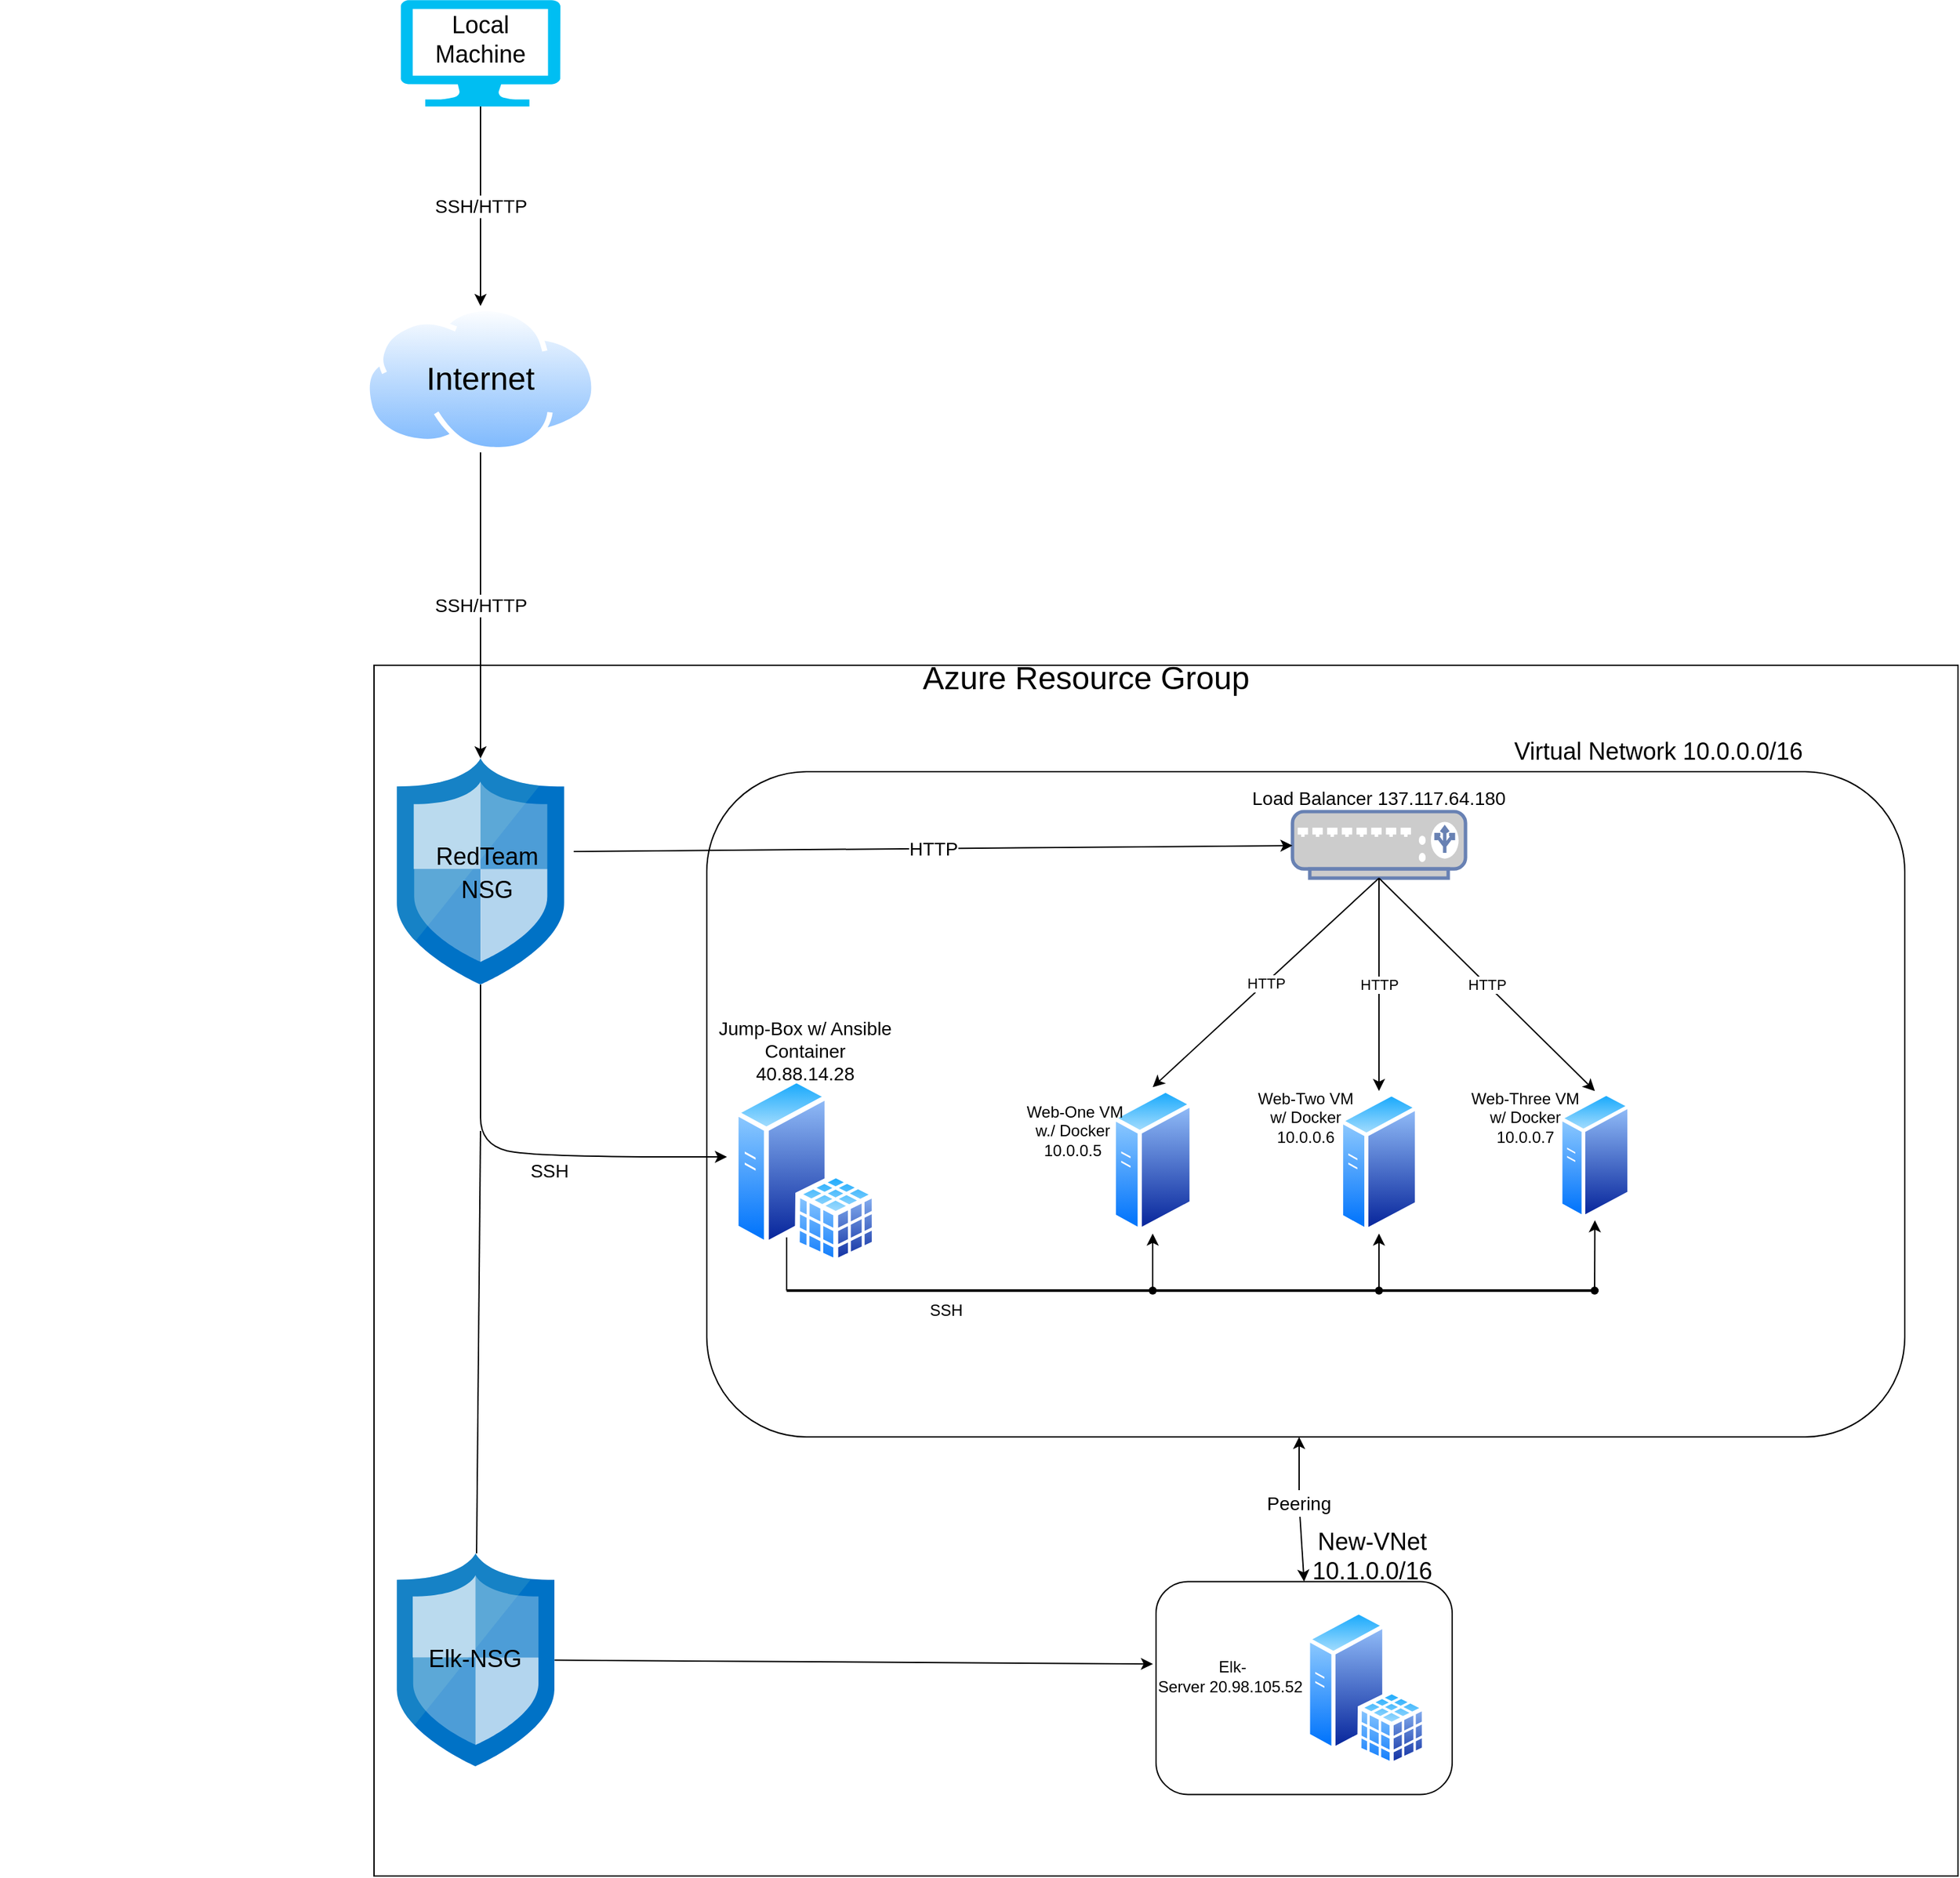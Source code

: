 <mxfile version="14.7.3" type="device"><diagram id="ICgj_0Tunt6Am4BZn4vQ" name="Page-1"><mxGraphModel dx="1931" dy="1637" grid="1" gridSize="10" guides="1" tooltips="1" connect="1" arrows="1" fold="1" page="1" pageScale="1" pageWidth="850" pageHeight="1100" math="0" shadow="0"><root><mxCell id="0"/><mxCell id="1" parent="0"/><mxCell id="efDCuiJWglTYGy0F9S-C-47" value="" style="endArrow=none;html=1;" parent="1" edge="1"><mxGeometry width="50" height="50" relative="1" as="geometry"><mxPoint x="30" y="580" as="sourcePoint"/><mxPoint x="30" y="580" as="targetPoint"/></mxGeometry></mxCell><mxCell id="efDCuiJWglTYGy0F9S-C-48" value="" style="endArrow=none;html=1;" parent="1" edge="1"><mxGeometry width="50" height="50" relative="1" as="geometry"><mxPoint x="30.04" y="580" as="sourcePoint"/><mxPoint x="30" y="579.998" as="targetPoint"/></mxGeometry></mxCell><mxCell id="tnB4gpvKtgCSYokzCx-F-1" value="" style="verticalLabelPosition=bottom;html=1;verticalAlign=top;align=center;strokeColor=none;fillColor=#00BEF2;shape=mxgraph.azure.computer;pointerEvents=1;" vertex="1" parent="1"><mxGeometry x="330" y="120" width="120" height="80" as="geometry"/></mxCell><mxCell id="tnB4gpvKtgCSYokzCx-F-2" value="" style="endArrow=classic;html=1;exitX=0.5;exitY=1;exitDx=0;exitDy=0;exitPerimeter=0;entryX=0.5;entryY=0;entryDx=0;entryDy=0;" edge="1" parent="1" source="tnB4gpvKtgCSYokzCx-F-1" target="tnB4gpvKtgCSYokzCx-F-5"><mxGeometry relative="1" as="geometry"><mxPoint x="500" y="330" as="sourcePoint"/><mxPoint x="435" y="450" as="targetPoint"/></mxGeometry></mxCell><mxCell id="tnB4gpvKtgCSYokzCx-F-3" value="&lt;font style=&quot;font-size: 14px&quot;&gt;SSH/HTTP&lt;/font&gt;" style="edgeLabel;resizable=0;html=1;align=center;verticalAlign=middle;" connectable="0" vertex="1" parent="tnB4gpvKtgCSYokzCx-F-2"><mxGeometry relative="1" as="geometry"/></mxCell><mxCell id="tnB4gpvKtgCSYokzCx-F-5" value="" style="aspect=fixed;perimeter=ellipsePerimeter;html=1;align=center;shadow=0;dashed=0;spacingTop=3;image;image=img/lib/active_directory/internet_cloud.svg;" vertex="1" parent="1"><mxGeometry x="302.69" y="350" width="174.61" height="110" as="geometry"/></mxCell><mxCell id="tnB4gpvKtgCSYokzCx-F-6" value="&lt;font style=&quot;font-size: 24px&quot;&gt;Internet&lt;/font&gt;" style="text;html=1;strokeColor=none;fillColor=none;align=center;verticalAlign=middle;whiteSpace=wrap;rounded=0;" vertex="1" parent="1"><mxGeometry x="350" y="380" width="80" height="50" as="geometry"/></mxCell><mxCell id="tnB4gpvKtgCSYokzCx-F-8" value="&lt;font style=&quot;font-size: 18px&quot;&gt;Local Machine&lt;/font&gt;" style="text;html=1;strokeColor=none;fillColor=none;align=center;verticalAlign=middle;whiteSpace=wrap;rounded=0;" vertex="1" parent="1"><mxGeometry x="340" y="120" width="100" height="60" as="geometry"/></mxCell><mxCell id="tnB4gpvKtgCSYokzCx-F-9" value="" style="rounded=0;whiteSpace=wrap;html=1;" vertex="1" parent="1"><mxGeometry x="310" y="620" width="1190" height="910" as="geometry"/></mxCell><mxCell id="tnB4gpvKtgCSYokzCx-F-10" value="" style="aspect=fixed;html=1;points=[];align=center;image;fontSize=12;image=img/lib/mscae/Network_Security_Groups_Classic.svg;" vertex="1" parent="1"><mxGeometry x="327.1" y="690" width="125.8" height="170" as="geometry"/></mxCell><mxCell id="tnB4gpvKtgCSYokzCx-F-11" value="&lt;font style=&quot;font-size: 18px&quot;&gt;RedTeam&lt;br&gt;NSG&lt;/font&gt;" style="text;html=1;strokeColor=none;fillColor=none;align=center;verticalAlign=middle;whiteSpace=wrap;rounded=0;fontSize=20;" vertex="1" parent="1"><mxGeometry x="340" y="720" width="110" height="110" as="geometry"/></mxCell><mxCell id="tnB4gpvKtgCSYokzCx-F-12" value="" style="endArrow=classic;html=1;exitX=0.5;exitY=1;exitDx=0;exitDy=0;" edge="1" parent="1" source="tnB4gpvKtgCSYokzCx-F-5" target="tnB4gpvKtgCSYokzCx-F-10"><mxGeometry relative="1" as="geometry"><mxPoint x="400" y="470" as="sourcePoint"/><mxPoint x="500" y="470" as="targetPoint"/></mxGeometry></mxCell><mxCell id="tnB4gpvKtgCSYokzCx-F-13" value="&lt;font style=&quot;font-size: 14px&quot;&gt;SSH/HTTP&lt;/font&gt;" style="edgeLabel;resizable=0;html=1;align=center;verticalAlign=middle;" connectable="0" vertex="1" parent="tnB4gpvKtgCSYokzCx-F-12"><mxGeometry relative="1" as="geometry"/></mxCell><mxCell id="tnB4gpvKtgCSYokzCx-F-14" value="&lt;font style=&quot;font-size: 24px&quot;&gt;Azure Resource Group&lt;/font&gt;" style="text;html=1;strokeColor=none;fillColor=none;align=center;verticalAlign=middle;whiteSpace=wrap;rounded=0;" vertex="1" parent="1"><mxGeometry x="700" y="620" width="290" height="20" as="geometry"/></mxCell><mxCell id="tnB4gpvKtgCSYokzCx-F-15" value="" style="rounded=1;whiteSpace=wrap;html=1;" vertex="1" parent="1"><mxGeometry x="560" y="700" width="900" height="500" as="geometry"/></mxCell><mxCell id="tnB4gpvKtgCSYokzCx-F-17" value="" style="curved=1;endArrow=classic;html=1;entryX=-0.045;entryY=0.425;entryDx=0;entryDy=0;entryPerimeter=0;" edge="1" parent="1" source="tnB4gpvKtgCSYokzCx-F-10" target="tnB4gpvKtgCSYokzCx-F-19"><mxGeometry width="50" height="50" relative="1" as="geometry"><mxPoint x="390" y="1010" as="sourcePoint"/><mxPoint x="550" y="990" as="targetPoint"/><Array as="points"><mxPoint x="390" y="940"/><mxPoint x="390" y="980"/><mxPoint x="430" y="990"/></Array></mxGeometry></mxCell><mxCell id="tnB4gpvKtgCSYokzCx-F-18" value="&lt;font style=&quot;font-size: 14px&quot;&gt;SSH&lt;/font&gt;" style="text;html=1;strokeColor=none;fillColor=none;align=center;verticalAlign=middle;whiteSpace=wrap;rounded=0;" vertex="1" parent="1"><mxGeometry x="407.3" y="990" width="70" height="20" as="geometry"/></mxCell><mxCell id="tnB4gpvKtgCSYokzCx-F-19" value="" style="aspect=fixed;perimeter=ellipsePerimeter;html=1;align=center;shadow=0;dashed=0;spacingTop=3;image;image=img/lib/active_directory/sql_server.svg;" vertex="1" parent="1"><mxGeometry x="580" y="930" width="107.8" height="140" as="geometry"/></mxCell><mxCell id="tnB4gpvKtgCSYokzCx-F-20" value="&lt;font style=&quot;font-size: 14px&quot;&gt;Jump-Box w/ Ansible Container&lt;br&gt;40.88.14.28&lt;br&gt;&lt;/font&gt;" style="text;html=1;strokeColor=none;fillColor=none;align=center;verticalAlign=middle;whiteSpace=wrap;rounded=0;" vertex="1" parent="1"><mxGeometry x="553.9" y="890" width="160" height="40" as="geometry"/></mxCell><mxCell id="tnB4gpvKtgCSYokzCx-F-21" value="" style="fontColor=#0066CC;verticalAlign=top;verticalLabelPosition=bottom;labelPosition=center;align=center;html=1;outlineConnect=0;fillColor=#CCCCCC;strokeColor=#6881B3;gradientColor=none;gradientDirection=north;strokeWidth=2;shape=mxgraph.networks.load_balancer;" vertex="1" parent="1"><mxGeometry x="1000" y="730" width="130" height="50" as="geometry"/></mxCell><mxCell id="tnB4gpvKtgCSYokzCx-F-22" value="" style="endArrow=classic;html=1;" edge="1" parent="1" target="tnB4gpvKtgCSYokzCx-F-21"><mxGeometry relative="1" as="geometry"><mxPoint x="460" y="760" as="sourcePoint"/><mxPoint x="560" y="760" as="targetPoint"/></mxGeometry></mxCell><mxCell id="tnB4gpvKtgCSYokzCx-F-23" value="&lt;font style=&quot;font-size: 14px&quot;&gt;HTTP&lt;/font&gt;" style="edgeLabel;resizable=0;html=1;align=center;verticalAlign=middle;" connectable="0" vertex="1" parent="tnB4gpvKtgCSYokzCx-F-22"><mxGeometry relative="1" as="geometry"/></mxCell><mxCell id="tnB4gpvKtgCSYokzCx-F-24" value="&lt;font style=&quot;font-size: 14px&quot;&gt;Load Balancer 137.117.64.180&lt;/font&gt;" style="text;html=1;strokeColor=none;fillColor=none;align=center;verticalAlign=middle;whiteSpace=wrap;rounded=0;" vertex="1" parent="1"><mxGeometry x="960" y="710" width="210" height="20" as="geometry"/></mxCell><mxCell id="tnB4gpvKtgCSYokzCx-F-25" value="" style="aspect=fixed;perimeter=ellipsePerimeter;html=1;align=center;shadow=0;dashed=0;spacingTop=3;image;image=img/lib/active_directory/generic_server.svg;" vertex="1" parent="1"><mxGeometry x="864.2" y="937.14" width="61.6" height="110" as="geometry"/></mxCell><mxCell id="tnB4gpvKtgCSYokzCx-F-26" value="" style="aspect=fixed;perimeter=ellipsePerimeter;html=1;align=center;shadow=0;dashed=0;spacingTop=3;image;image=img/lib/active_directory/generic_server.svg;" vertex="1" parent="1"><mxGeometry x="1035" y="940" width="60" height="107.14" as="geometry"/></mxCell><mxCell id="tnB4gpvKtgCSYokzCx-F-27" value="" style="aspect=fixed;perimeter=ellipsePerimeter;html=1;align=center;shadow=0;dashed=0;spacingTop=3;image;image=img/lib/active_directory/generic_server.svg;" vertex="1" parent="1"><mxGeometry x="1200" y="940" width="54.4" height="97.15" as="geometry"/></mxCell><mxCell id="tnB4gpvKtgCSYokzCx-F-32" value="" style="endArrow=classic;html=1;exitX=0.5;exitY=1;exitDx=0;exitDy=0;exitPerimeter=0;entryX=0.5;entryY=0;entryDx=0;entryDy=0;" edge="1" parent="1" source="tnB4gpvKtgCSYokzCx-F-21" target="tnB4gpvKtgCSYokzCx-F-25"><mxGeometry relative="1" as="geometry"><mxPoint x="790" y="880" as="sourcePoint"/><mxPoint x="890" y="880" as="targetPoint"/></mxGeometry></mxCell><mxCell id="tnB4gpvKtgCSYokzCx-F-33" value="HTTP" style="edgeLabel;resizable=0;html=1;align=center;verticalAlign=middle;" connectable="0" vertex="1" parent="tnB4gpvKtgCSYokzCx-F-32"><mxGeometry relative="1" as="geometry"/></mxCell><mxCell id="tnB4gpvKtgCSYokzCx-F-34" value="" style="endArrow=classic;html=1;exitX=0.5;exitY=1;exitDx=0;exitDy=0;exitPerimeter=0;" edge="1" parent="1" source="tnB4gpvKtgCSYokzCx-F-21" target="tnB4gpvKtgCSYokzCx-F-26"><mxGeometry relative="1" as="geometry"><mxPoint x="930" y="790" as="sourcePoint"/><mxPoint x="1050" y="860" as="targetPoint"/></mxGeometry></mxCell><mxCell id="tnB4gpvKtgCSYokzCx-F-35" value="HTTP" style="edgeLabel;resizable=0;html=1;align=center;verticalAlign=middle;" connectable="0" vertex="1" parent="tnB4gpvKtgCSYokzCx-F-34"><mxGeometry relative="1" as="geometry"/></mxCell><mxCell id="tnB4gpvKtgCSYokzCx-F-36" value="" style="endArrow=classic;html=1;entryX=0.5;entryY=0;entryDx=0;entryDy=0;exitX=0.5;exitY=1;exitDx=0;exitDy=0;exitPerimeter=0;" edge="1" parent="1" source="tnB4gpvKtgCSYokzCx-F-21" target="tnB4gpvKtgCSYokzCx-F-27"><mxGeometry relative="1" as="geometry"><mxPoint x="910" y="900" as="sourcePoint"/><mxPoint x="1010" y="900" as="targetPoint"/></mxGeometry></mxCell><mxCell id="tnB4gpvKtgCSYokzCx-F-37" value="HTTP" style="edgeLabel;resizable=0;html=1;align=center;verticalAlign=middle;" connectable="0" vertex="1" parent="tnB4gpvKtgCSYokzCx-F-36"><mxGeometry relative="1" as="geometry"/></mxCell><mxCell id="tnB4gpvKtgCSYokzCx-F-38" value="&lt;font style=&quot;font-size: 18px&quot;&gt;Virtual Network 10.0.0.0/16&lt;/font&gt;" style="text;html=1;strokeColor=none;fillColor=none;align=center;verticalAlign=middle;whiteSpace=wrap;rounded=0;" vertex="1" parent="1"><mxGeometry x="1160" y="670" width="230" height="30" as="geometry"/></mxCell><mxCell id="tnB4gpvKtgCSYokzCx-F-39" value="&amp;nbsp;Web-One VM w./ Docker 10.0.0.5" style="text;html=1;strokeColor=none;fillColor=none;align=center;verticalAlign=middle;whiteSpace=wrap;rounded=0;" vertex="1" parent="1"><mxGeometry x="795" y="960" width="80" height="20" as="geometry"/></mxCell><mxCell id="tnB4gpvKtgCSYokzCx-F-40" value="Web-Two VM w/ Docker 10.0.0.6" style="text;html=1;strokeColor=none;fillColor=none;align=center;verticalAlign=middle;whiteSpace=wrap;rounded=0;" vertex="1" parent="1"><mxGeometry x="970" y="950" width="80" height="20" as="geometry"/></mxCell><mxCell id="tnB4gpvKtgCSYokzCx-F-41" value="Web-Three VM w/ Docker 10.0.0.7" style="text;html=1;strokeColor=none;fillColor=none;align=center;verticalAlign=middle;whiteSpace=wrap;rounded=0;" vertex="1" parent="1"><mxGeometry x="1130" y="950" width="90" height="20" as="geometry"/></mxCell><mxCell id="tnB4gpvKtgCSYokzCx-F-48" value="" style="shape=waypoint;sketch=0;size=6;pointerEvents=1;points=[];fillColor=none;resizable=0;rotatable=0;perimeter=centerPerimeter;snapToPoint=1;" vertex="1" parent="1"><mxGeometry x="1207" y="1070" width="40" height="40" as="geometry"/></mxCell><mxCell id="tnB4gpvKtgCSYokzCx-F-49" value="" style="endArrow=classic;html=1;entryX=0.5;entryY=1;entryDx=0;entryDy=0;" edge="1" parent="1" target="tnB4gpvKtgCSYokzCx-F-27"><mxGeometry width="50" height="50" relative="1" as="geometry"><mxPoint x="1227" y="1090" as="sourcePoint"/><mxPoint x="1270" y="1040" as="targetPoint"/></mxGeometry></mxCell><mxCell id="tnB4gpvKtgCSYokzCx-F-50" value="" style="shape=waypoint;sketch=0;size=6;pointerEvents=1;points=[];fillColor=none;resizable=0;rotatable=0;perimeter=centerPerimeter;snapToPoint=1;" vertex="1" parent="1"><mxGeometry x="875" y="1070" width="40" height="40" as="geometry"/></mxCell><mxCell id="tnB4gpvKtgCSYokzCx-F-51" value="" style="shape=waypoint;sketch=0;size=6;pointerEvents=1;points=[];fillColor=none;resizable=0;rotatable=0;perimeter=centerPerimeter;snapToPoint=1;" vertex="1" parent="1"><mxGeometry x="1045" y="1070" width="40" height="40" as="geometry"/></mxCell><mxCell id="tnB4gpvKtgCSYokzCx-F-52" value="" style="endArrow=classic;html=1;entryX=0.5;entryY=1;entryDx=0;entryDy=0;exitX=0.42;exitY=0.605;exitDx=0;exitDy=0;exitPerimeter=0;" edge="1" parent="1" source="tnB4gpvKtgCSYokzCx-F-50" target="tnB4gpvKtgCSYokzCx-F-25"><mxGeometry width="50" height="50" relative="1" as="geometry"><mxPoint x="870" y="1090" as="sourcePoint"/><mxPoint x="920" y="1040" as="targetPoint"/></mxGeometry></mxCell><mxCell id="tnB4gpvKtgCSYokzCx-F-53" value="" style="endArrow=classic;html=1;entryX=0.5;entryY=1;entryDx=0;entryDy=0;" edge="1" parent="1" target="tnB4gpvKtgCSYokzCx-F-26"><mxGeometry width="50" height="50" relative="1" as="geometry"><mxPoint x="1065" y="1090" as="sourcePoint"/><mxPoint x="1100" y="1050" as="targetPoint"/></mxGeometry></mxCell><mxCell id="tnB4gpvKtgCSYokzCx-F-55" value="" style="line;strokeWidth=2;html=1;" vertex="1" parent="1"><mxGeometry x="620" y="1085" width="610" height="10" as="geometry"/></mxCell><mxCell id="tnB4gpvKtgCSYokzCx-F-56" value="" style="endArrow=none;html=1;" edge="1" parent="1"><mxGeometry width="50" height="50" relative="1" as="geometry"><mxPoint x="620" y="1090" as="sourcePoint"/><mxPoint x="620" y="1050" as="targetPoint"/></mxGeometry></mxCell><mxCell id="tnB4gpvKtgCSYokzCx-F-57" value="SSH" style="text;html=1;strokeColor=none;fillColor=none;align=center;verticalAlign=middle;whiteSpace=wrap;rounded=0;" vertex="1" parent="1"><mxGeometry x="720" y="1095" width="40" height="20" as="geometry"/></mxCell><mxCell id="tnB4gpvKtgCSYokzCx-F-58" value="" style="rounded=1;whiteSpace=wrap;html=1;" vertex="1" parent="1"><mxGeometry x="897.5" y="1308.73" width="222.5" height="160" as="geometry"/></mxCell><mxCell id="tnB4gpvKtgCSYokzCx-F-59" value="" style="endArrow=classic;startArrow=none;html=1;exitX=0.5;exitY=0;exitDx=0;exitDy=0;" edge="1" parent="1" source="tnB4gpvKtgCSYokzCx-F-60"><mxGeometry width="50" height="50" relative="1" as="geometry"><mxPoint x="960" y="1270" as="sourcePoint"/><mxPoint x="1005" y="1200" as="targetPoint"/></mxGeometry></mxCell><mxCell id="tnB4gpvKtgCSYokzCx-F-60" value="&lt;font style=&quot;font-size: 14px&quot;&gt;Peering&lt;/font&gt;" style="text;html=1;strokeColor=none;fillColor=none;align=center;verticalAlign=middle;whiteSpace=wrap;rounded=0;" vertex="1" parent="1"><mxGeometry x="985" y="1240" width="40" height="20" as="geometry"/></mxCell><mxCell id="tnB4gpvKtgCSYokzCx-F-61" value="" style="endArrow=none;startArrow=classic;html=1;exitX=0.5;exitY=0;exitDx=0;exitDy=0;" edge="1" parent="1" source="tnB4gpvKtgCSYokzCx-F-58" target="tnB4gpvKtgCSYokzCx-F-60"><mxGeometry width="50" height="50" relative="1" as="geometry"><mxPoint x="1005" y="1290" as="sourcePoint"/><mxPoint x="1005" y="1200" as="targetPoint"/></mxGeometry></mxCell><mxCell id="tnB4gpvKtgCSYokzCx-F-62" value="&lt;font style=&quot;font-size: 18px&quot;&gt;New-VNet 10.1.0.0/16&lt;/font&gt;" style="text;html=1;strokeColor=none;fillColor=none;align=center;verticalAlign=middle;whiteSpace=wrap;rounded=0;" vertex="1" parent="1"><mxGeometry x="990" y="1280" width="140" height="20" as="geometry"/></mxCell><mxCell id="tnB4gpvKtgCSYokzCx-F-63" value="" style="aspect=fixed;html=1;points=[];align=center;image;fontSize=12;image=img/lib/mscae/Network_Security_Groups_Classic.svg;" vertex="1" parent="1"><mxGeometry x="327.1" y="1287.47" width="118.4" height="160" as="geometry"/></mxCell><mxCell id="tnB4gpvKtgCSYokzCx-F-64" value="" style="endArrow=classic;html=1;exitX=1.001;exitY=0.502;exitDx=0;exitDy=0;exitPerimeter=0;entryX=-0.044;entryY=0.366;entryDx=0;entryDy=0;entryPerimeter=0;" edge="1" parent="1" source="tnB4gpvKtgCSYokzCx-F-63" target="tnB4gpvKtgCSYokzCx-F-68"><mxGeometry width="50" height="50" relative="1" as="geometry"><mxPoint x="890" y="1240" as="sourcePoint"/><mxPoint x="940" y="1190" as="targetPoint"/></mxGeometry></mxCell><mxCell id="tnB4gpvKtgCSYokzCx-F-65" value="" style="aspect=fixed;perimeter=ellipsePerimeter;html=1;align=center;shadow=0;dashed=0;spacingTop=3;image;image=img/lib/active_directory/sql_server.svg;" vertex="1" parent="1"><mxGeometry x="1010" y="1330" width="90.45" height="117.47" as="geometry"/></mxCell><mxCell id="tnB4gpvKtgCSYokzCx-F-68" value="Elk-Server&amp;nbsp;20.98.105.52&amp;nbsp;" style="text;html=1;strokeColor=none;fillColor=none;align=center;verticalAlign=middle;whiteSpace=wrap;rounded=0;" vertex="1" parent="1"><mxGeometry x="900" y="1345" width="110" height="70" as="geometry"/></mxCell><mxCell id="tnB4gpvKtgCSYokzCx-F-69" value="&lt;font style=&quot;font-size: 18px&quot;&gt;Elk-NSG&lt;/font&gt;" style="text;html=1;strokeColor=none;fillColor=none;align=center;verticalAlign=middle;whiteSpace=wrap;rounded=0;" vertex="1" parent="1"><mxGeometry x="336.3" y="1327.47" width="100" height="80" as="geometry"/></mxCell><mxCell id="tnB4gpvKtgCSYokzCx-F-72" value="" style="endArrow=none;html=1;" edge="1" parent="1" source="tnB4gpvKtgCSYokzCx-F-63"><mxGeometry width="50" height="50" relative="1" as="geometry"><mxPoint x="370" y="1280" as="sourcePoint"/><mxPoint x="390" y="970" as="targetPoint"/></mxGeometry></mxCell></root></mxGraphModel></diagram></mxfile>